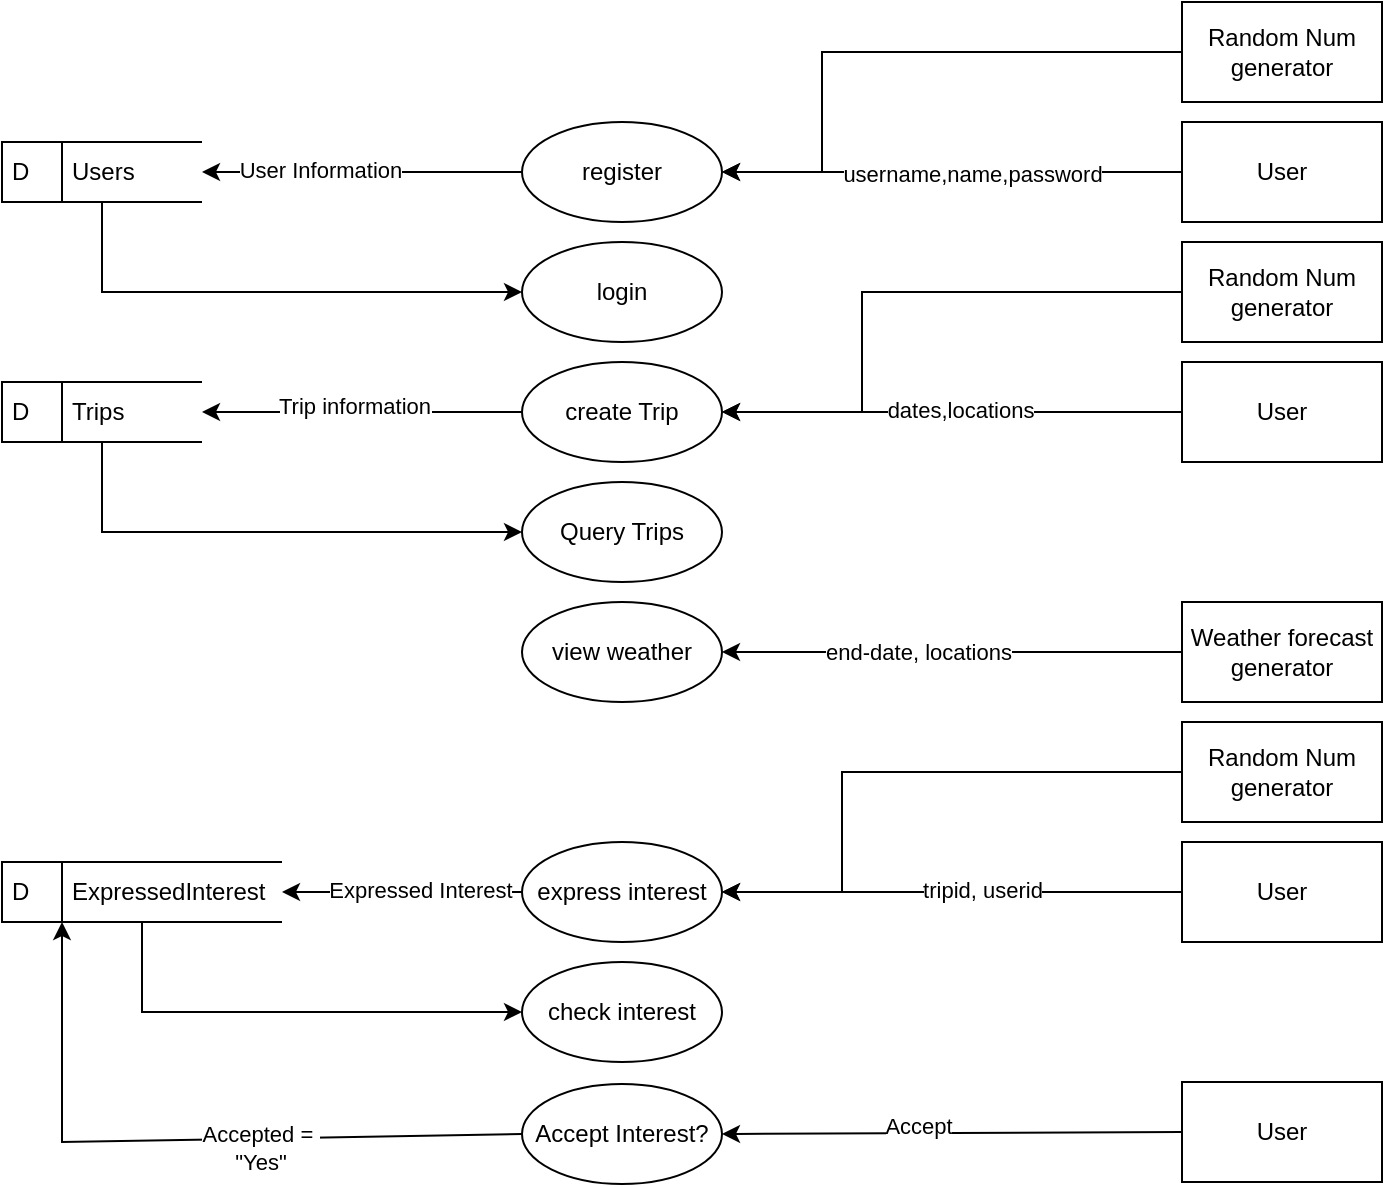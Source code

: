 <mxfile version="22.1.17" type="device">
  <diagram name="Page-1" id="u2wdYLK-GWpUMPyV2mlR">
    <mxGraphModel dx="1313" dy="1822" grid="1" gridSize="10" guides="1" tooltips="1" connect="1" arrows="1" fold="1" page="1" pageScale="1" pageWidth="827" pageHeight="1169" math="0" shadow="0">
      <root>
        <mxCell id="0" />
        <mxCell id="1" parent="0" />
        <mxCell id="KiZndpwg9mcSQ6aX0wQ2-1" value="User" style="html=1;dashed=0;whiteSpace=wrap;" parent="1" vertex="1">
          <mxGeometry x="660" y="30" width="100" height="50" as="geometry" />
        </mxCell>
        <mxCell id="KiZndpwg9mcSQ6aX0wQ2-6" value="User" style="html=1;dashed=0;whiteSpace=wrap;" parent="1" vertex="1">
          <mxGeometry x="660" y="150" width="100" height="50" as="geometry" />
        </mxCell>
        <mxCell id="KiZndpwg9mcSQ6aX0wQ2-7" value="login" style="shape=ellipse;html=1;dashed=0;whiteSpace=wrap;perimeter=ellipsePerimeter;" parent="1" vertex="1">
          <mxGeometry x="330" y="90" width="100" height="50" as="geometry" />
        </mxCell>
        <mxCell id="KiZndpwg9mcSQ6aX0wQ2-8" value="register" style="shape=ellipse;html=1;dashed=0;whiteSpace=wrap;perimeter=ellipsePerimeter;" parent="1" vertex="1">
          <mxGeometry x="330" y="30" width="100" height="50" as="geometry" />
        </mxCell>
        <mxCell id="KiZndpwg9mcSQ6aX0wQ2-9" value="create Trip" style="shape=ellipse;html=1;dashed=0;whiteSpace=wrap;perimeter=ellipsePerimeter;" parent="1" vertex="1">
          <mxGeometry x="330" y="150" width="100" height="50" as="geometry" />
        </mxCell>
        <mxCell id="KiZndpwg9mcSQ6aX0wQ2-10" value="view weather" style="shape=ellipse;html=1;dashed=0;whiteSpace=wrap;perimeter=ellipsePerimeter;" parent="1" vertex="1">
          <mxGeometry x="330" y="270" width="100" height="50" as="geometry" />
        </mxCell>
        <mxCell id="KiZndpwg9mcSQ6aX0wQ2-11" value="express interest" style="shape=ellipse;html=1;dashed=0;whiteSpace=wrap;perimeter=ellipsePerimeter;" parent="1" vertex="1">
          <mxGeometry x="330" y="390" width="100" height="50" as="geometry" />
        </mxCell>
        <mxCell id="KiZndpwg9mcSQ6aX0wQ2-12" value="Query Trips" style="shape=ellipse;html=1;dashed=0;whiteSpace=wrap;perimeter=ellipsePerimeter;" parent="1" vertex="1">
          <mxGeometry x="330" y="210" width="100" height="50" as="geometry" />
        </mxCell>
        <mxCell id="KiZndpwg9mcSQ6aX0wQ2-13" value="check interest" style="shape=ellipse;html=1;dashed=0;whiteSpace=wrap;perimeter=ellipsePerimeter;" parent="1" vertex="1">
          <mxGeometry x="330" y="450" width="100" height="50" as="geometry" />
        </mxCell>
        <mxCell id="MSNMdMyaFGTG0Bf7Hpig-2" style="edgeStyle=orthogonalEdgeStyle;rounded=0;orthogonalLoop=1;jettySize=auto;html=1;exitX=0.5;exitY=1;exitDx=0;exitDy=0;entryX=0;entryY=0.5;entryDx=0;entryDy=0;" edge="1" parent="1" source="KiZndpwg9mcSQ6aX0wQ2-14" target="KiZndpwg9mcSQ6aX0wQ2-7">
          <mxGeometry relative="1" as="geometry" />
        </mxCell>
        <mxCell id="KiZndpwg9mcSQ6aX0wQ2-14" value="D&lt;span style=&quot;white-space: pre;&quot;&gt;&#x9;&lt;/span&gt;&amp;nbsp;Users" style="html=1;dashed=0;whiteSpace=wrap;shape=mxgraph.dfd.dataStoreID;align=left;spacingLeft=3;points=[[0,0],[0.5,0],[1,0],[0,0.5],[1,0.5],[0,1],[0.5,1],[1,1]];" parent="1" vertex="1">
          <mxGeometry x="70" y="40" width="100" height="30" as="geometry" />
        </mxCell>
        <mxCell id="MSNMdMyaFGTG0Bf7Hpig-3" style="edgeStyle=orthogonalEdgeStyle;rounded=0;orthogonalLoop=1;jettySize=auto;html=1;exitX=0.5;exitY=1;exitDx=0;exitDy=0;entryX=0;entryY=0.5;entryDx=0;entryDy=0;" edge="1" parent="1" source="KiZndpwg9mcSQ6aX0wQ2-15" target="KiZndpwg9mcSQ6aX0wQ2-12">
          <mxGeometry relative="1" as="geometry" />
        </mxCell>
        <mxCell id="KiZndpwg9mcSQ6aX0wQ2-15" value="D&lt;span style=&quot;white-space: pre;&quot;&gt;&#x9;&lt;/span&gt;&amp;nbsp;Trips" style="html=1;dashed=0;whiteSpace=wrap;shape=mxgraph.dfd.dataStoreID;align=left;spacingLeft=3;points=[[0,0],[0.5,0],[1,0],[0,0.5],[1,0.5],[0,1],[0.5,1],[1,1]];" parent="1" vertex="1">
          <mxGeometry x="70" y="160" width="100" height="30" as="geometry" />
        </mxCell>
        <mxCell id="MSNMdMyaFGTG0Bf7Hpig-1" style="edgeStyle=orthogonalEdgeStyle;rounded=0;orthogonalLoop=1;jettySize=auto;html=1;exitX=0.5;exitY=1;exitDx=0;exitDy=0;entryX=0;entryY=0.5;entryDx=0;entryDy=0;" edge="1" parent="1" source="KiZndpwg9mcSQ6aX0wQ2-16" target="KiZndpwg9mcSQ6aX0wQ2-13">
          <mxGeometry relative="1" as="geometry" />
        </mxCell>
        <mxCell id="KiZndpwg9mcSQ6aX0wQ2-16" value="D&lt;span style=&quot;white-space: pre;&quot;&gt;&#x9;&lt;/span&gt;&amp;nbsp;ExpressedInterest" style="html=1;dashed=0;whiteSpace=wrap;shape=mxgraph.dfd.dataStoreID;align=left;spacingLeft=3;points=[[0,0],[0.5,0],[1,0],[0,0.5],[1,0.5],[0,1],[0.5,1],[1,1]];" parent="1" vertex="1">
          <mxGeometry x="70" y="400" width="140" height="30" as="geometry" />
        </mxCell>
        <mxCell id="MSNMdMyaFGTG0Bf7Hpig-5" style="edgeStyle=orthogonalEdgeStyle;rounded=0;orthogonalLoop=1;jettySize=auto;html=1;exitX=0;exitY=0.5;exitDx=0;exitDy=0;entryX=1;entryY=0.5;entryDx=0;entryDy=0;" edge="1" parent="1" source="KiZndpwg9mcSQ6aX0wQ2-17" target="KiZndpwg9mcSQ6aX0wQ2-8">
          <mxGeometry relative="1" as="geometry">
            <Array as="points">
              <mxPoint x="480" y="-5" />
              <mxPoint x="480" y="55" />
            </Array>
          </mxGeometry>
        </mxCell>
        <mxCell id="KiZndpwg9mcSQ6aX0wQ2-17" value="Random Num generator" style="html=1;dashed=0;whiteSpace=wrap;" parent="1" vertex="1">
          <mxGeometry x="660" y="-30" width="100" height="50" as="geometry" />
        </mxCell>
        <mxCell id="MSNMdMyaFGTG0Bf7Hpig-4" style="edgeStyle=orthogonalEdgeStyle;rounded=0;orthogonalLoop=1;jettySize=auto;html=1;exitX=0;exitY=0.5;exitDx=0;exitDy=0;entryX=1;entryY=0.5;entryDx=0;entryDy=0;" edge="1" parent="1" source="KiZndpwg9mcSQ6aX0wQ2-18" target="KiZndpwg9mcSQ6aX0wQ2-10">
          <mxGeometry relative="1" as="geometry" />
        </mxCell>
        <mxCell id="MSNMdMyaFGTG0Bf7Hpig-15" value="end-date, locations" style="edgeLabel;html=1;align=center;verticalAlign=middle;resizable=0;points=[];" vertex="1" connectable="0" parent="MSNMdMyaFGTG0Bf7Hpig-4">
          <mxGeometry x="0.149" relative="1" as="geometry">
            <mxPoint as="offset" />
          </mxGeometry>
        </mxCell>
        <mxCell id="KiZndpwg9mcSQ6aX0wQ2-18" value="Weather forecast generator" style="html=1;dashed=0;whiteSpace=wrap;" parent="1" vertex="1">
          <mxGeometry x="660" y="270" width="100" height="50" as="geometry" />
        </mxCell>
        <mxCell id="KiZndpwg9mcSQ6aX0wQ2-19" value="" style="endArrow=classic;html=1;rounded=0;exitX=0;exitY=0.5;exitDx=0;exitDy=0;" parent="1" source="KiZndpwg9mcSQ6aX0wQ2-1" target="KiZndpwg9mcSQ6aX0wQ2-8" edge="1">
          <mxGeometry width="50" height="50" relative="1" as="geometry">
            <mxPoint x="480" y="140" as="sourcePoint" />
            <mxPoint x="530" y="90" as="targetPoint" />
          </mxGeometry>
        </mxCell>
        <mxCell id="MSNMdMyaFGTG0Bf7Hpig-13" value="username,name,password" style="edgeLabel;html=1;align=center;verticalAlign=middle;resizable=0;points=[];" vertex="1" connectable="0" parent="KiZndpwg9mcSQ6aX0wQ2-19">
          <mxGeometry x="-0.089" y="1" relative="1" as="geometry">
            <mxPoint as="offset" />
          </mxGeometry>
        </mxCell>
        <mxCell id="KiZndpwg9mcSQ6aX0wQ2-20" value="" style="endArrow=classic;html=1;rounded=0;exitX=0;exitY=0.5;exitDx=0;exitDy=0;entryX=1;entryY=0.5;entryDx=0;entryDy=0;" parent="1" source="KiZndpwg9mcSQ6aX0wQ2-8" target="KiZndpwg9mcSQ6aX0wQ2-14" edge="1">
          <mxGeometry width="50" height="50" relative="1" as="geometry">
            <mxPoint x="240" y="140" as="sourcePoint" />
            <mxPoint x="290" y="90" as="targetPoint" />
          </mxGeometry>
        </mxCell>
        <mxCell id="MSNMdMyaFGTG0Bf7Hpig-8" value="User Information" style="edgeLabel;html=1;align=center;verticalAlign=middle;resizable=0;points=[];" vertex="1" connectable="0" parent="KiZndpwg9mcSQ6aX0wQ2-20">
          <mxGeometry x="0.264" y="-1" relative="1" as="geometry">
            <mxPoint as="offset" />
          </mxGeometry>
        </mxCell>
        <mxCell id="KiZndpwg9mcSQ6aX0wQ2-21" value="" style="endArrow=classic;html=1;rounded=0;exitX=0;exitY=0.5;exitDx=0;exitDy=0;entryX=1;entryY=0.5;entryDx=0;entryDy=0;" parent="1" source="KiZndpwg9mcSQ6aX0wQ2-6" target="KiZndpwg9mcSQ6aX0wQ2-9" edge="1">
          <mxGeometry width="50" height="50" relative="1" as="geometry">
            <mxPoint x="450" y="220" as="sourcePoint" />
            <mxPoint x="500" y="170" as="targetPoint" />
          </mxGeometry>
        </mxCell>
        <mxCell id="MSNMdMyaFGTG0Bf7Hpig-14" value="dates,locations" style="edgeLabel;html=1;align=center;verticalAlign=middle;resizable=0;points=[];" vertex="1" connectable="0" parent="KiZndpwg9mcSQ6aX0wQ2-21">
          <mxGeometry x="-0.034" y="-1" relative="1" as="geometry">
            <mxPoint as="offset" />
          </mxGeometry>
        </mxCell>
        <mxCell id="KiZndpwg9mcSQ6aX0wQ2-22" value="" style="endArrow=classic;html=1;rounded=0;exitX=0;exitY=0.5;exitDx=0;exitDy=0;entryX=1;entryY=0.5;entryDx=0;entryDy=0;" parent="1" source="KiZndpwg9mcSQ6aX0wQ2-9" target="KiZndpwg9mcSQ6aX0wQ2-15" edge="1">
          <mxGeometry width="50" height="50" relative="1" as="geometry">
            <mxPoint x="260" y="260" as="sourcePoint" />
            <mxPoint x="310" y="210" as="targetPoint" />
          </mxGeometry>
        </mxCell>
        <mxCell id="MSNMdMyaFGTG0Bf7Hpig-9" value="Trip information" style="edgeLabel;html=1;align=center;verticalAlign=middle;resizable=0;points=[];" vertex="1" connectable="0" parent="KiZndpwg9mcSQ6aX0wQ2-22">
          <mxGeometry x="0.053" y="-3" relative="1" as="geometry">
            <mxPoint as="offset" />
          </mxGeometry>
        </mxCell>
        <mxCell id="KiZndpwg9mcSQ6aX0wQ2-23" value="" style="endArrow=classic;html=1;rounded=0;exitX=0;exitY=0.5;exitDx=0;exitDy=0;entryX=1;entryY=0.5;entryDx=0;entryDy=0;" parent="1" source="KiZndpwg9mcSQ6aX0wQ2-24" target="KiZndpwg9mcSQ6aX0wQ2-11" edge="1">
          <mxGeometry width="50" height="50" relative="1" as="geometry">
            <mxPoint x="490" y="420" as="sourcePoint" />
            <mxPoint x="540" y="370" as="targetPoint" />
          </mxGeometry>
        </mxCell>
        <mxCell id="MSNMdMyaFGTG0Bf7Hpig-16" value="tripid, userid" style="edgeLabel;html=1;align=center;verticalAlign=middle;resizable=0;points=[];" vertex="1" connectable="0" parent="KiZndpwg9mcSQ6aX0wQ2-23">
          <mxGeometry x="-0.125" y="-1" relative="1" as="geometry">
            <mxPoint as="offset" />
          </mxGeometry>
        </mxCell>
        <mxCell id="KiZndpwg9mcSQ6aX0wQ2-24" value="User" style="html=1;dashed=0;whiteSpace=wrap;" parent="1" vertex="1">
          <mxGeometry x="660" y="390" width="100" height="50" as="geometry" />
        </mxCell>
        <mxCell id="KiZndpwg9mcSQ6aX0wQ2-25" value="" style="endArrow=classic;html=1;rounded=0;exitX=0;exitY=0.5;exitDx=0;exitDy=0;entryX=1;entryY=0.5;entryDx=0;entryDy=0;" parent="1" source="KiZndpwg9mcSQ6aX0wQ2-11" target="KiZndpwg9mcSQ6aX0wQ2-16" edge="1">
          <mxGeometry width="50" height="50" relative="1" as="geometry">
            <mxPoint x="270" y="500" as="sourcePoint" />
            <mxPoint x="320" y="450" as="targetPoint" />
          </mxGeometry>
        </mxCell>
        <mxCell id="MSNMdMyaFGTG0Bf7Hpig-10" value="Expressed Interest" style="edgeLabel;html=1;align=center;verticalAlign=middle;resizable=0;points=[];" vertex="1" connectable="0" parent="KiZndpwg9mcSQ6aX0wQ2-25">
          <mxGeometry x="-0.14" y="-1" relative="1" as="geometry">
            <mxPoint as="offset" />
          </mxGeometry>
        </mxCell>
        <mxCell id="MSNMdMyaFGTG0Bf7Hpig-7" style="edgeStyle=orthogonalEdgeStyle;rounded=0;orthogonalLoop=1;jettySize=auto;html=1;exitX=0;exitY=0.5;exitDx=0;exitDy=0;entryX=1;entryY=0.5;entryDx=0;entryDy=0;" edge="1" parent="1" source="KiZndpwg9mcSQ6aX0wQ2-26" target="KiZndpwg9mcSQ6aX0wQ2-11">
          <mxGeometry relative="1" as="geometry">
            <Array as="points">
              <mxPoint x="490" y="355" />
              <mxPoint x="490" y="415" />
            </Array>
          </mxGeometry>
        </mxCell>
        <mxCell id="KiZndpwg9mcSQ6aX0wQ2-26" value="Random Num generator" style="html=1;dashed=0;whiteSpace=wrap;" parent="1" vertex="1">
          <mxGeometry x="660" y="330" width="100" height="50" as="geometry" />
        </mxCell>
        <mxCell id="MSNMdMyaFGTG0Bf7Hpig-6" style="edgeStyle=orthogonalEdgeStyle;rounded=0;orthogonalLoop=1;jettySize=auto;html=1;exitX=0;exitY=0.5;exitDx=0;exitDy=0;entryX=1;entryY=0.5;entryDx=0;entryDy=0;" edge="1" parent="1" source="KiZndpwg9mcSQ6aX0wQ2-27" target="KiZndpwg9mcSQ6aX0wQ2-9">
          <mxGeometry relative="1" as="geometry">
            <Array as="points">
              <mxPoint x="500" y="115" />
              <mxPoint x="500" y="175" />
            </Array>
          </mxGeometry>
        </mxCell>
        <mxCell id="KiZndpwg9mcSQ6aX0wQ2-27" value="Random Num generator" style="html=1;dashed=0;whiteSpace=wrap;" parent="1" vertex="1">
          <mxGeometry x="660" y="90" width="100" height="50" as="geometry" />
        </mxCell>
        <mxCell id="MSNMdMyaFGTG0Bf7Hpig-17" value="User" style="html=1;dashed=0;whiteSpace=wrap;" vertex="1" parent="1">
          <mxGeometry x="660" y="510" width="100" height="50" as="geometry" />
        </mxCell>
        <mxCell id="MSNMdMyaFGTG0Bf7Hpig-18" value="Accept Interest?" style="shape=ellipse;html=1;dashed=0;whiteSpace=wrap;perimeter=ellipsePerimeter;" vertex="1" parent="1">
          <mxGeometry x="330" y="511" width="100" height="50" as="geometry" />
        </mxCell>
        <mxCell id="MSNMdMyaFGTG0Bf7Hpig-19" value="" style="endArrow=classic;html=1;rounded=0;exitX=0;exitY=0.5;exitDx=0;exitDy=0;entryX=1;entryY=0.5;entryDx=0;entryDy=0;" edge="1" parent="1" source="MSNMdMyaFGTG0Bf7Hpig-17" target="MSNMdMyaFGTG0Bf7Hpig-18">
          <mxGeometry width="50" height="50" relative="1" as="geometry">
            <mxPoint x="460" y="590" as="sourcePoint" />
            <mxPoint x="510" y="540" as="targetPoint" />
          </mxGeometry>
        </mxCell>
        <mxCell id="MSNMdMyaFGTG0Bf7Hpig-20" value="Accept" style="edgeLabel;html=1;align=center;verticalAlign=middle;resizable=0;points=[];" vertex="1" connectable="0" parent="MSNMdMyaFGTG0Bf7Hpig-19">
          <mxGeometry x="0.149" y="-4" relative="1" as="geometry">
            <mxPoint as="offset" />
          </mxGeometry>
        </mxCell>
        <mxCell id="MSNMdMyaFGTG0Bf7Hpig-21" value="" style="endArrow=classic;html=1;rounded=0;exitX=0;exitY=0.5;exitDx=0;exitDy=0;" edge="1" parent="1" source="MSNMdMyaFGTG0Bf7Hpig-18">
          <mxGeometry width="50" height="50" relative="1" as="geometry">
            <mxPoint x="60" y="560" as="sourcePoint" />
            <mxPoint x="100" y="430" as="targetPoint" />
            <Array as="points">
              <mxPoint x="100" y="540" />
            </Array>
          </mxGeometry>
        </mxCell>
        <mxCell id="MSNMdMyaFGTG0Bf7Hpig-22" value="Accepted =&amp;nbsp;&lt;br&gt;&quot;Yes&quot;" style="edgeLabel;html=1;align=center;verticalAlign=middle;resizable=0;points=[];" vertex="1" connectable="0" parent="MSNMdMyaFGTG0Bf7Hpig-21">
          <mxGeometry x="-0.226" y="4" relative="1" as="geometry">
            <mxPoint as="offset" />
          </mxGeometry>
        </mxCell>
      </root>
    </mxGraphModel>
  </diagram>
</mxfile>
